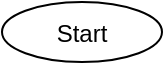 <mxfile version="26.0.6">
  <diagram name="ページ1" id="BF8TRAI6i9YdIJHuZ-xZ">
    <mxGraphModel dx="356" dy="540" grid="0" gridSize="10" guides="1" tooltips="1" connect="1" arrows="1" fold="1" page="0" pageScale="1" pageWidth="827" pageHeight="1169" math="0" shadow="0">
      <root>
        <mxCell id="0" />
        <mxCell id="1" parent="0" />
        <mxCell id="s7osXJXydVcT6aR6TE_i-1" value="Start" style="ellipse" vertex="1" parent="1">
          <mxGeometry x="163" y="125" width="80" height="30" as="geometry" />
        </mxCell>
      </root>
    </mxGraphModel>
  </diagram>
</mxfile>
